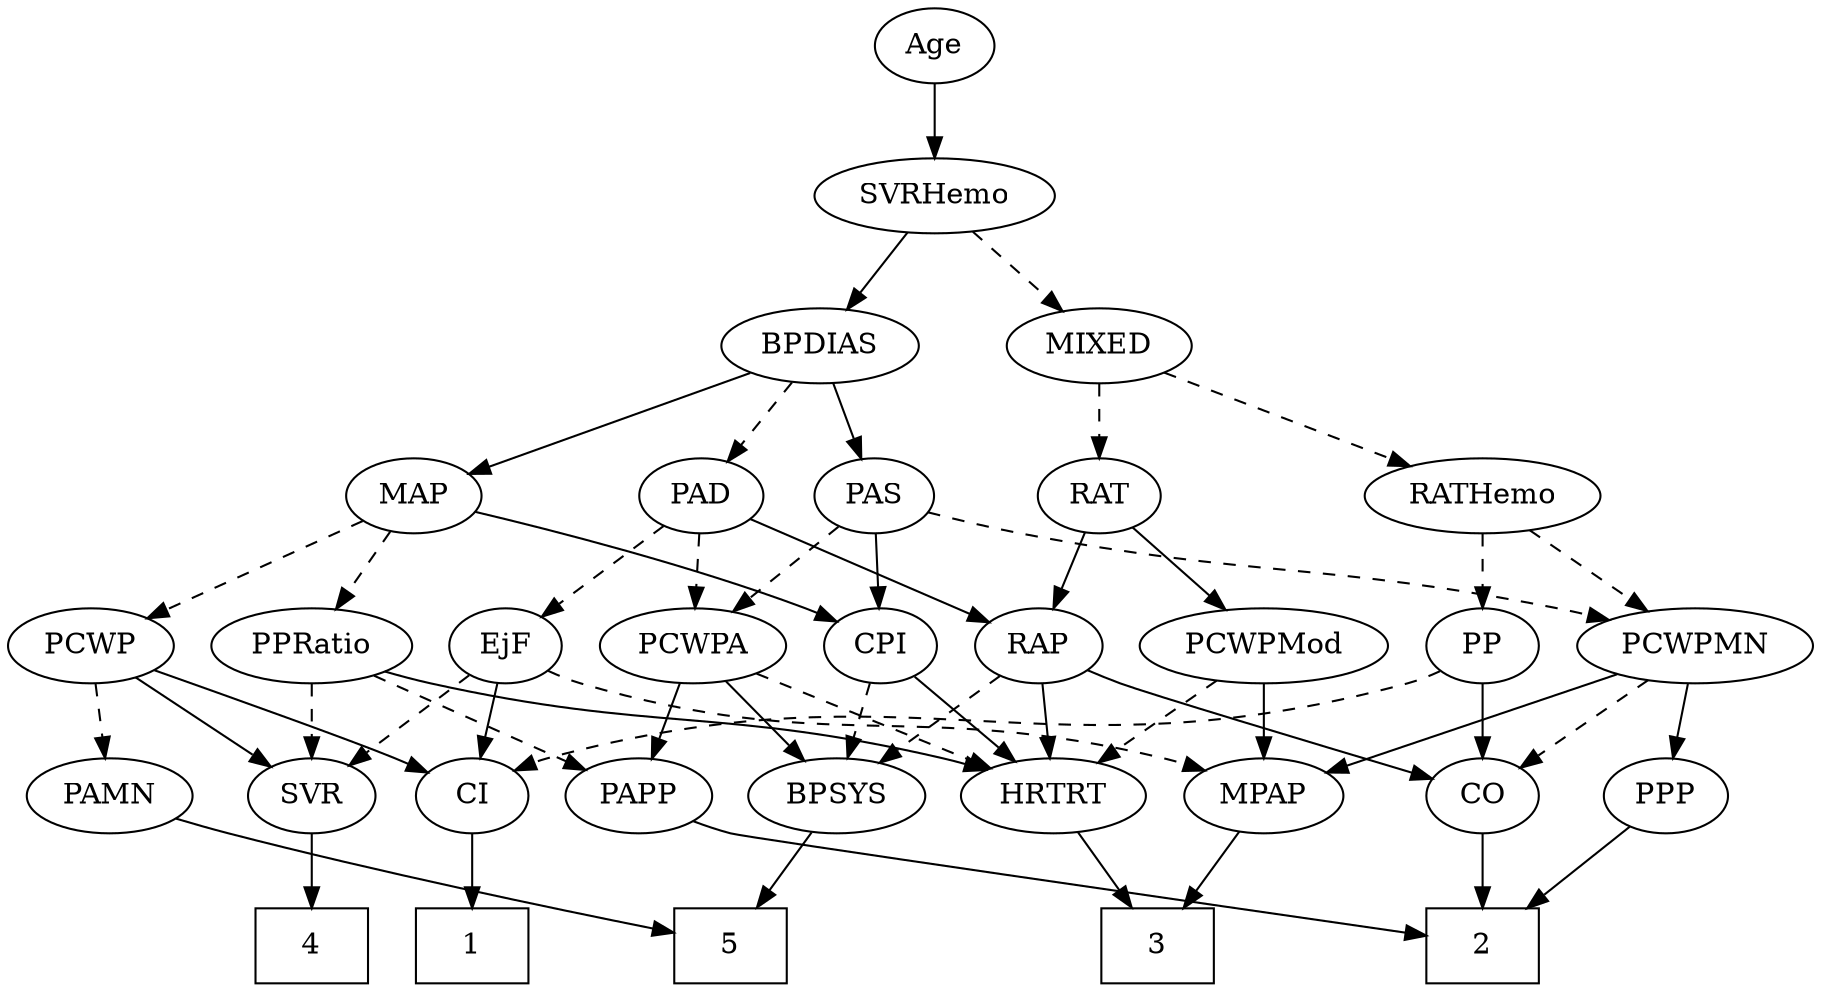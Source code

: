 strict digraph {
	graph [bb="0,0,800.14,468"];
	node [label="\N"];
	1	[height=0.5,
		pos="202.1,18",
		shape=box,
		width=0.75];
	2	[height=0.5,
		pos="655.1,18",
		shape=box,
		width=0.75];
	3	[height=0.5,
		pos="509.1,18",
		shape=box,
		width=0.75];
	4	[height=0.5,
		pos="128.1,18",
		shape=box,
		width=0.75];
	5	[height=0.5,
		pos="321.1,18",
		shape=box,
		width=0.75];
	Age	[height=0.5,
		pos="408.1,450",
		width=0.75];
	SVRHemo	[height=0.5,
		pos="408.1,378",
		width=1.3902];
	Age -> SVRHemo	[pos="e,408.1,396.1 408.1,431.7 408.1,423.98 408.1,414.71 408.1,406.11",
		style=solid];
	EjF	[height=0.5,
		pos="213.1,162",
		width=0.75];
	MPAP	[height=0.5,
		pos="556.1,90",
		width=0.97491];
	EjF -> MPAP	[pos="e,529.76,102.08 233.61,150 238.57,147.71 243.93,145.54 249.1,144 361.77,110.52 397.18,136.95 511.1,108 514.08,107.24 517.13,106.35 \
520.17,105.38",
		style=dashed];
	SVR	[height=0.5,
		pos="128.1,90",
		width=0.77632];
	EjF -> SVR	[pos="e,144.73,104.69 196.71,147.5 184.21,137.21 166.78,122.86 152.62,111.2",
		style=dashed];
	CI	[height=0.5,
		pos="202.1,90",
		width=0.75];
	EjF -> CI	[pos="e,204.81,108.28 210.43,144.05 209.22,136.35 207.76,127.03 206.4,118.36",
		style=solid];
	RAP	[height=0.5,
		pos="460.1,162",
		width=0.77632];
	BPSYS	[height=0.5,
		pos="367.1,90",
		width=1.0471];
	RAP -> BPSYS	[pos="e,386.44,105.56 442.6,147.83 429.11,137.68 410.18,123.43 394.66,111.74",
		style=dashed];
	CO	[height=0.5,
		pos="655.1,90",
		width=0.75];
	RAP -> CO	[pos="e,631.12,98.694 481.84,150.54 486.81,148.28 492.1,145.98 497.1,144 519.99,134.93 582.27,114.5 621.45,101.82",
		style=solid];
	HRTRT	[height=0.5,
		pos="462.1,90",
		width=1.1013];
	RAP -> HRTRT	[pos="e,461.61,108.1 460.59,143.7 460.81,135.98 461.08,126.71 461.32,118.11",
		style=solid];
	MIXED	[height=0.5,
		pos="485.1,306",
		width=1.1193];
	RATHemo	[height=0.5,
		pos="655.1,234",
		width=1.3721];
	MIXED -> RATHemo	[pos="e,623.51,248 513.94,293.13 541.37,281.83 582.95,264.71 613.88,251.97",
		style=dashed];
	RAT	[height=0.5,
		pos="485.1,234",
		width=0.75827];
	MIXED -> RAT	[pos="e,485.1,252.1 485.1,287.7 485.1,279.98 485.1,270.71 485.1,262.11",
		style=dashed];
	MPAP -> 3	[pos="e,520.59,36.124 545.2,72.765 539.55,64.354 532.52,53.89 526.18,44.436",
		style=solid];
	BPSYS -> 5	[pos="e,332.56,36.447 356.2,72.411 350.8,64.2 344.16,54.099 338.12,44.9",
		style=solid];
	PAD	[height=0.5,
		pos="304.1,234",
		width=0.79437];
	PAD -> EjF	[pos="e,230.28,176.22 286.55,219.5 272.87,208.98 253.68,194.22 238.34,182.42",
		style=dashed];
	PAD -> RAP	[pos="e,437.81,173.29 326.95,222.92 350.93,212.31 389.72,195.1 423.1,180 424.88,179.19 426.72,178.36 428.57,177.52",
		style=solid];
	PCWPA	[height=0.5,
		pos="300.1,162",
		width=1.1555];
	PAD -> PCWPA	[pos="e,301.07,180.1 303.11,215.7 302.67,207.98 302.14,198.71 301.65,190.11",
		style=dashed];
	CO -> 2	[pos="e,655.1,36.104 655.1,71.697 655.1,63.983 655.1,54.712 655.1,46.112",
		style=solid];
	PAS	[height=0.5,
		pos="384.1,234",
		width=0.75];
	CPI	[height=0.5,
		pos="387.1,162",
		width=0.75];
	PAS -> CPI	[pos="e,386.36,180.1 384.84,215.7 385.17,207.98 385.57,198.71 385.93,190.11",
		style=solid];
	PAS -> PCWPA	[pos="e,318.58,178.41 367.9,219.5 356.21,209.76 340.18,196.4 326.63,185.11",
		style=dashed];
	PCWPMN	[height=0.5,
		pos="750.1,162",
		width=1.3902];
	PAS -> PCWPMN	[pos="e,713.47,174.37 408.34,225.99 420.5,222.65 435.5,218.78 449.1,216 555.63,194.21 584.84,203.1 691.1,180 695.2,179.11 699.43,178.09 \
703.67,177",
		style=dashed];
	PAMN	[height=0.5,
		pos="41.097,90",
		width=1.011];
	PAMN -> 5	[pos="e,293.96,24.324 69.76,78.699 76.702,76.359 84.13,73.982 91.097,72 158.38,52.864 238.2,35.682 283.92,26.357",
		style=solid];
	RATHemo -> PCWPMN	[pos="e,729.07,178.49 676.18,217.46 689.34,207.77 706.47,195.15 720.92,184.5",
		style=dashed];
	PP	[height=0.5,
		pos="655.1,162",
		width=0.75];
	RATHemo -> PP	[pos="e,655.1,180.1 655.1,215.7 655.1,207.98 655.1,198.71 655.1,190.11",
		style=dashed];
	CPI -> BPSYS	[pos="e,372.03,108.28 382.26,144.05 380.03,136.26 377.33,126.82 374.83,118.08",
		style=dashed];
	CPI -> HRTRT	[pos="e,445.38,106.61 402.27,146.83 412.53,137.27 426.28,124.43 438.01,113.48",
		style=solid];
	RAT -> RAP	[pos="e,466.15,179.96 479.17,216.41 476.32,208.42 472.83,198.64 469.61,189.64",
		style=solid];
	PCWPMod	[height=0.5,
		pos="558.1,162",
		width=1.4443];
	RAT -> PCWPMod	[pos="e,541.3,179.1 499.87,218.83 509.62,209.49 522.62,197.02 533.86,186.24",
		style=solid];
	SVR -> 4	[pos="e,128.1,36.104 128.1,71.697 128.1,63.983 128.1,54.712 128.1,46.112",
		style=solid];
	PCWPMod -> MPAP	[pos="e,556.59,108.1 557.6,143.7 557.38,135.98 557.12,126.71 556.87,118.11",
		style=solid];
	PCWPMod -> HRTRT	[pos="e,482.36,105.77 536.79,145.46 523.22,135.57 505.46,122.62 490.67,111.83",
		style=dashed];
	PCWPA -> BPSYS	[pos="e,351.95,106.82 315.3,145.12 324.04,135.99 335.17,124.36 344.88,114.22",
		style=solid];
	PAPP	[height=0.5,
		pos="279.1,90",
		width=0.88464];
	PCWPA -> PAPP	[pos="e,284.13,107.79 295.01,144.05 292.61,136.06 289.7,126.33 287.02,117.4",
		style=solid];
	PCWPA -> HRTRT	[pos="e,434.33,103 328.69,148.65 355.45,137.08 395.6,119.73 424.86,107.09",
		style=dashed];
	PCWPMN -> MPAP	[pos="e,584.02,101.08 715.86,148.65 681.56,136.27 628.9,117.27 593.52,104.5",
		style=solid];
	PCWPMN -> CO	[pos="e,672.62,103.91 729.01,145.46 714.85,135.03 696.09,121.2 681.01,110.09",
		style=dashed];
	PPP	[height=0.5,
		pos="738.1,90",
		width=0.75];
	PCWPMN -> PPP	[pos="e,741.03,108.1 747.13,143.7 745.81,135.98 744.22,126.71 742.74,118.11",
		style=solid];
	SVRHemo -> MIXED	[pos="e,467.96,322.58 425.57,361.12 435.88,351.74 449.09,339.73 460.45,329.41",
		style=dashed];
	BPDIAS	[height=0.5,
		pos="358.1,306",
		width=1.1735];
	SVRHemo -> BPDIAS	[pos="e,369.86,323.47 396.25,360.41 390.15,351.87 382.58,341.28 375.8,331.79",
		style=solid];
	BPDIAS -> PAD	[pos="e,316.18,250.67 345.57,288.76 338.66,279.8 329.95,268.51 322.3,258.59",
		style=dashed];
	BPDIAS -> PAS	[pos="e,377.86,251.79 364.39,288.05 367.36,280.06 370.97,270.33 374.29,261.4",
		style=solid];
	MAP	[height=0.5,
		pos="173.1,234",
		width=0.84854];
	BPDIAS -> MAP	[pos="e,198.05,244.44 327.55,293.44 294.58,280.96 242.17,261.13 207.7,248.09",
		style=solid];
	MAP -> CPI	[pos="e,366.01,173.61 200.67,226.18 236.02,217.12 299,199.93 351.1,180 352.94,179.3 354.81,178.54 356.7,177.75",
		style=solid];
	PPRatio	[height=0.5,
		pos="128.1,162",
		width=1.1013];
	MAP -> PPRatio	[pos="e,138.79,179.63 162.66,216.76 157.23,208.32 150.47,197.8 144.37,188.31",
		style=dashed];
	PCWP	[height=0.5,
		pos="35.097,162",
		width=0.97491];
	MAP -> PCWP	[pos="e,59.426,175.34 150.62,221.6 128.31,210.28 93.849,192.8 68.368,179.88",
		style=dashed];
	PP -> CO	[pos="e,655.1,108.1 655.1,143.7 655.1,135.98 655.1,126.71 655.1,118.11",
		style=solid];
	PP -> CI	[pos="e,222.57,102.16 634.63,149.84 629.67,147.56 624.3,145.43 619.1,144 455.07,99.01 402.13,152.99 238.1,108 236.15,107.47 234.17,106.83 \
232.21,106.13",
		style=dashed];
	PPP -> 2	[pos="e,675.28,36.019 721.7,75.17 710.67,65.865 695.84,53.363 682.98,42.516",
		style=solid];
	PPRatio -> SVR	[pos="e,128.1,108.1 128.1,143.7 128.1,135.98 128.1,126.71 128.1,118.11",
		style=dashed];
	PPRatio -> PAPP	[pos="e,255.2,102.08 154.75,148.65 180.19,136.85 218.62,119.04 246.01,106.34",
		style=dashed];
	PPRatio -> HRTRT	[pos="e,432.92,102.32 157.63,149.78 163.99,147.64 170.72,145.58 177.1,144 280.53,118.43 310.75,133.9 414.1,108 417.09,107.25 420.15,106.39 \
423.22,105.46",
		style=solid];
	PCWP -> PAMN	[pos="e,39.631,108.1 36.58,143.7 37.241,135.98 38.036,126.71 38.773,118.11",
		style=dashed];
	PCWP -> SVR	[pos="e,110.42,104.3 54.367,146.5 68.283,136.02 87.223,121.77 102.42,110.33",
		style=solid];
	PCWP -> CI	[pos="e,180.65,101.05 62.129,150.38 88.524,139.91 129.76,123.31 165.1,108 167.15,107.11 169.27,106.18 171.39,105.23",
		style=solid];
	CI -> 1	[pos="e,202.1,36.104 202.1,71.697 202.1,63.983 202.1,54.712 202.1,46.112",
		style=solid];
	PAPP -> 2	[pos="e,627.82,23.228 303.04,77.964 308.56,75.734 314.46,73.59 320.1,72 327.25,69.981 531.84,38.127 617.71,24.796",
		style=solid];
	HRTRT -> 3	[pos="e,497.38,36.447 473.24,72.411 478.75,64.2 485.53,54.099 491.71,44.9",
		style=solid];
}
